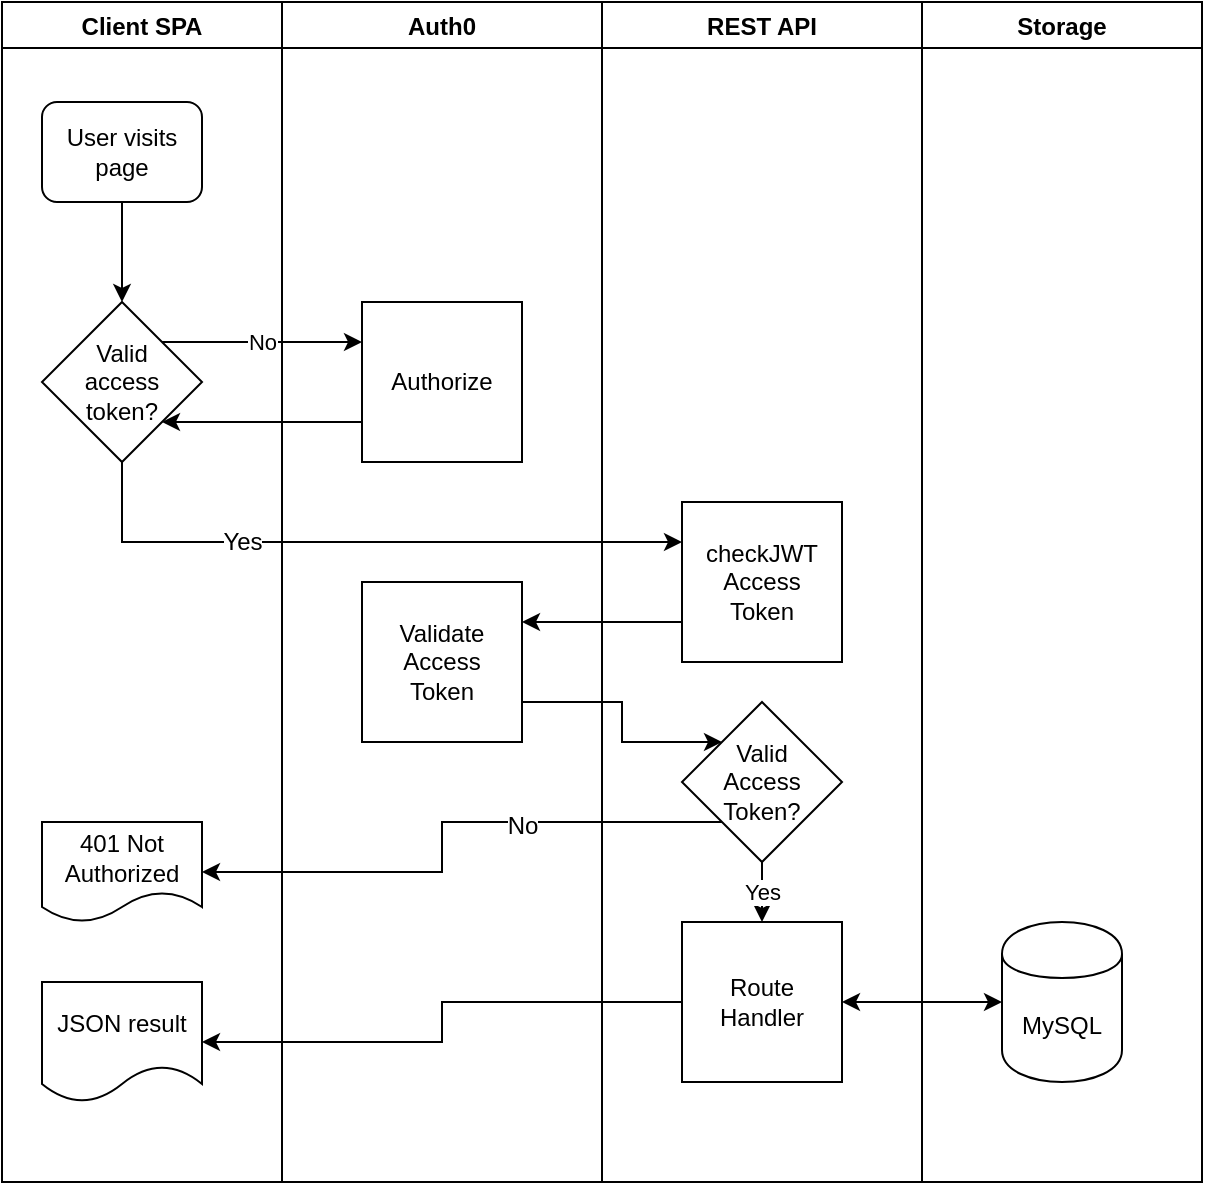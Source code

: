 <mxfile version="10.7.5" type="github"><diagram id="WitNavvlSUQ4nJ4llYKZ" name="Page-1"><mxGraphModel dx="1137" dy="697" grid="1" gridSize="10" guides="1" tooltips="1" connect="1" arrows="1" fold="1" page="1" pageScale="1" pageWidth="850" pageHeight="1100" math="0" shadow="0"><root><mxCell id="0"/><mxCell id="1" parent="0"/><mxCell id="ETkgMxF0KspKWUIBBR-Z-11" style="edgeStyle=orthogonalEdgeStyle;rounded=0;orthogonalLoop=1;jettySize=auto;html=1;exitX=0.5;exitY=1;exitDx=0;exitDy=0;entryX=0.5;entryY=0;entryDx=0;entryDy=0;" edge="1" parent="1" source="ETkgMxF0KspKWUIBBR-Z-1" target="ETkgMxF0KspKWUIBBR-Z-5"><mxGeometry relative="1" as="geometry"/></mxCell><mxCell id="ETkgMxF0KspKWUIBBR-Z-1" value="User visits page" style="rounded=1;whiteSpace=wrap;html=1;" vertex="1" parent="1"><mxGeometry x="40" y="80" width="80" height="50" as="geometry"/></mxCell><mxCell id="ETkgMxF0KspKWUIBBR-Z-12" value="No" style="edgeStyle=orthogonalEdgeStyle;rounded=0;orthogonalLoop=1;jettySize=auto;html=1;exitX=1;exitY=0;exitDx=0;exitDy=0;entryX=0;entryY=0.25;entryDx=0;entryDy=0;" edge="1" parent="1" source="ETkgMxF0KspKWUIBBR-Z-5" target="ETkgMxF0KspKWUIBBR-Z-7"><mxGeometry relative="1" as="geometry"/></mxCell><mxCell id="ETkgMxF0KspKWUIBBR-Z-14" style="edgeStyle=orthogonalEdgeStyle;rounded=0;orthogonalLoop=1;jettySize=auto;html=1;exitX=0.5;exitY=1;exitDx=0;exitDy=0;entryX=0;entryY=0.25;entryDx=0;entryDy=0;" edge="1" parent="1" source="ETkgMxF0KspKWUIBBR-Z-5" target="ETkgMxF0KspKWUIBBR-Z-8"><mxGeometry relative="1" as="geometry"/></mxCell><mxCell id="ETkgMxF0KspKWUIBBR-Z-30" value="Yes" style="text;html=1;resizable=0;points=[];align=center;verticalAlign=middle;labelBackgroundColor=#ffffff;" vertex="1" connectable="0" parent="ETkgMxF0KspKWUIBBR-Z-14"><mxGeometry x="-0.344" y="-3" relative="1" as="geometry"><mxPoint x="-5" y="-3" as="offset"/></mxGeometry></mxCell><mxCell id="ETkgMxF0KspKWUIBBR-Z-5" value="Valid&lt;br&gt;access&lt;br&gt;token?&lt;br&gt;" style="rhombus;whiteSpace=wrap;html=1;" vertex="1" parent="1"><mxGeometry x="40" y="180" width="80" height="80" as="geometry"/></mxCell><mxCell id="ETkgMxF0KspKWUIBBR-Z-13" style="edgeStyle=orthogonalEdgeStyle;rounded=0;orthogonalLoop=1;jettySize=auto;html=1;exitX=0;exitY=0.75;exitDx=0;exitDy=0;entryX=1;entryY=1;entryDx=0;entryDy=0;" edge="1" parent="1" source="ETkgMxF0KspKWUIBBR-Z-7" target="ETkgMxF0KspKWUIBBR-Z-5"><mxGeometry relative="1" as="geometry"/></mxCell><mxCell id="ETkgMxF0KspKWUIBBR-Z-7" value="Authorize" style="whiteSpace=wrap;html=1;aspect=fixed;" vertex="1" parent="1"><mxGeometry x="200" y="180" width="80" height="80" as="geometry"/></mxCell><mxCell id="ETkgMxF0KspKWUIBBR-Z-15" style="edgeStyle=orthogonalEdgeStyle;rounded=0;orthogonalLoop=1;jettySize=auto;html=1;exitX=0;exitY=0.75;exitDx=0;exitDy=0;entryX=1;entryY=0.25;entryDx=0;entryDy=0;" edge="1" parent="1" source="ETkgMxF0KspKWUIBBR-Z-8" target="ETkgMxF0KspKWUIBBR-Z-9"><mxGeometry relative="1" as="geometry"/></mxCell><mxCell id="ETkgMxF0KspKWUIBBR-Z-8" value="checkJWT&lt;br&gt;Access&lt;br&gt;Token&lt;br&gt;" style="whiteSpace=wrap;html=1;aspect=fixed;" vertex="1" parent="1"><mxGeometry x="360" y="280" width="80" height="80" as="geometry"/></mxCell><mxCell id="ETkgMxF0KspKWUIBBR-Z-20" style="edgeStyle=orthogonalEdgeStyle;rounded=0;orthogonalLoop=1;jettySize=auto;html=1;exitX=1;exitY=0.75;exitDx=0;exitDy=0;entryX=0;entryY=0;entryDx=0;entryDy=0;" edge="1" parent="1" source="ETkgMxF0KspKWUIBBR-Z-9" target="ETkgMxF0KspKWUIBBR-Z-19"><mxGeometry relative="1" as="geometry"><Array as="points"><mxPoint x="330" y="380"/><mxPoint x="330" y="400"/></Array></mxGeometry></mxCell><mxCell id="ETkgMxF0KspKWUIBBR-Z-9" value="Validate&lt;br&gt;Access&lt;br&gt;Token&lt;br&gt;" style="whiteSpace=wrap;html=1;aspect=fixed;" vertex="1" parent="1"><mxGeometry x="200" y="320" width="80" height="80" as="geometry"/></mxCell><mxCell id="ETkgMxF0KspKWUIBBR-Z-16" value="MySQL" style="shape=cylinder;whiteSpace=wrap;html=1;boundedLbl=1;backgroundOutline=1;" vertex="1" parent="1"><mxGeometry x="520" y="490" width="60" height="80" as="geometry"/></mxCell><mxCell id="ETkgMxF0KspKWUIBBR-Z-23" style="edgeStyle=orthogonalEdgeStyle;rounded=0;orthogonalLoop=1;jettySize=auto;html=1;exitX=0;exitY=1;exitDx=0;exitDy=0;entryX=1;entryY=0.5;entryDx=0;entryDy=0;" edge="1" parent="1" source="ETkgMxF0KspKWUIBBR-Z-19" target="ETkgMxF0KspKWUIBBR-Z-22"><mxGeometry relative="1" as="geometry"/></mxCell><mxCell id="ETkgMxF0KspKWUIBBR-Z-41" value="No" style="text;html=1;resizable=0;points=[];align=center;verticalAlign=middle;labelBackgroundColor=#ffffff;" vertex="1" connectable="0" parent="ETkgMxF0KspKWUIBBR-Z-23"><mxGeometry x="-0.298" y="2" relative="1" as="geometry"><mxPoint as="offset"/></mxGeometry></mxCell><mxCell id="ETkgMxF0KspKWUIBBR-Z-26" value="Yes" style="edgeStyle=orthogonalEdgeStyle;rounded=0;orthogonalLoop=1;jettySize=auto;html=1;exitX=0.5;exitY=1;exitDx=0;exitDy=0;entryX=0.5;entryY=0;entryDx=0;entryDy=0;" edge="1" parent="1" source="ETkgMxF0KspKWUIBBR-Z-19" target="ETkgMxF0KspKWUIBBR-Z-24"><mxGeometry relative="1" as="geometry"/></mxCell><mxCell id="ETkgMxF0KspKWUIBBR-Z-19" value="Valid&lt;br&gt;Access&lt;br&gt;Token?&lt;br&gt;" style="rhombus;whiteSpace=wrap;html=1;" vertex="1" parent="1"><mxGeometry x="360" y="380" width="80" height="80" as="geometry"/></mxCell><mxCell id="ETkgMxF0KspKWUIBBR-Z-22" value="401 Not Authorized" style="shape=document;whiteSpace=wrap;html=1;boundedLbl=1;" vertex="1" parent="1"><mxGeometry x="40" y="440" width="80" height="50" as="geometry"/></mxCell><mxCell id="ETkgMxF0KspKWUIBBR-Z-29" style="edgeStyle=orthogonalEdgeStyle;rounded=0;orthogonalLoop=1;jettySize=auto;html=1;exitX=0;exitY=0.5;exitDx=0;exitDy=0;entryX=1;entryY=0.5;entryDx=0;entryDy=0;" edge="1" parent="1" source="ETkgMxF0KspKWUIBBR-Z-24" target="ETkgMxF0KspKWUIBBR-Z-28"><mxGeometry relative="1" as="geometry"/></mxCell><mxCell id="ETkgMxF0KspKWUIBBR-Z-24" value="Route&lt;br&gt;Handler&lt;br&gt;" style="whiteSpace=wrap;html=1;aspect=fixed;" vertex="1" parent="1"><mxGeometry x="360" y="490" width="80" height="80" as="geometry"/></mxCell><mxCell id="ETkgMxF0KspKWUIBBR-Z-27" value="" style="endArrow=classic;startArrow=classic;html=1;entryX=0;entryY=0.5;entryDx=0;entryDy=0;exitX=1;exitY=0.5;exitDx=0;exitDy=0;" edge="1" parent="1" source="ETkgMxF0KspKWUIBBR-Z-24" target="ETkgMxF0KspKWUIBBR-Z-16"><mxGeometry width="50" height="50" relative="1" as="geometry"><mxPoint x="40" y="640" as="sourcePoint"/><mxPoint x="90" y="590" as="targetPoint"/></mxGeometry></mxCell><mxCell id="ETkgMxF0KspKWUIBBR-Z-28" value="JSON result" style="shape=document;whiteSpace=wrap;html=1;boundedLbl=1;" vertex="1" parent="1"><mxGeometry x="40" y="520" width="80" height="60" as="geometry"/></mxCell><mxCell id="ETkgMxF0KspKWUIBBR-Z-37" value="Client SPA" style="swimlane;startSize=23;" vertex="1" parent="1"><mxGeometry x="20" y="30" width="140" height="590" as="geometry"/></mxCell><mxCell id="ETkgMxF0KspKWUIBBR-Z-38" value="Auth0" style="swimlane;startSize=23;" vertex="1" parent="1"><mxGeometry x="160" y="30" width="160" height="590" as="geometry"/></mxCell><mxCell id="ETkgMxF0KspKWUIBBR-Z-39" value="REST API" style="swimlane;" vertex="1" parent="1"><mxGeometry x="320" y="30" width="160" height="590" as="geometry"/></mxCell><mxCell id="ETkgMxF0KspKWUIBBR-Z-40" value="Storage" style="swimlane;" vertex="1" parent="1"><mxGeometry x="480" y="30" width="140" height="590" as="geometry"/></mxCell></root></mxGraphModel></diagram></mxfile>